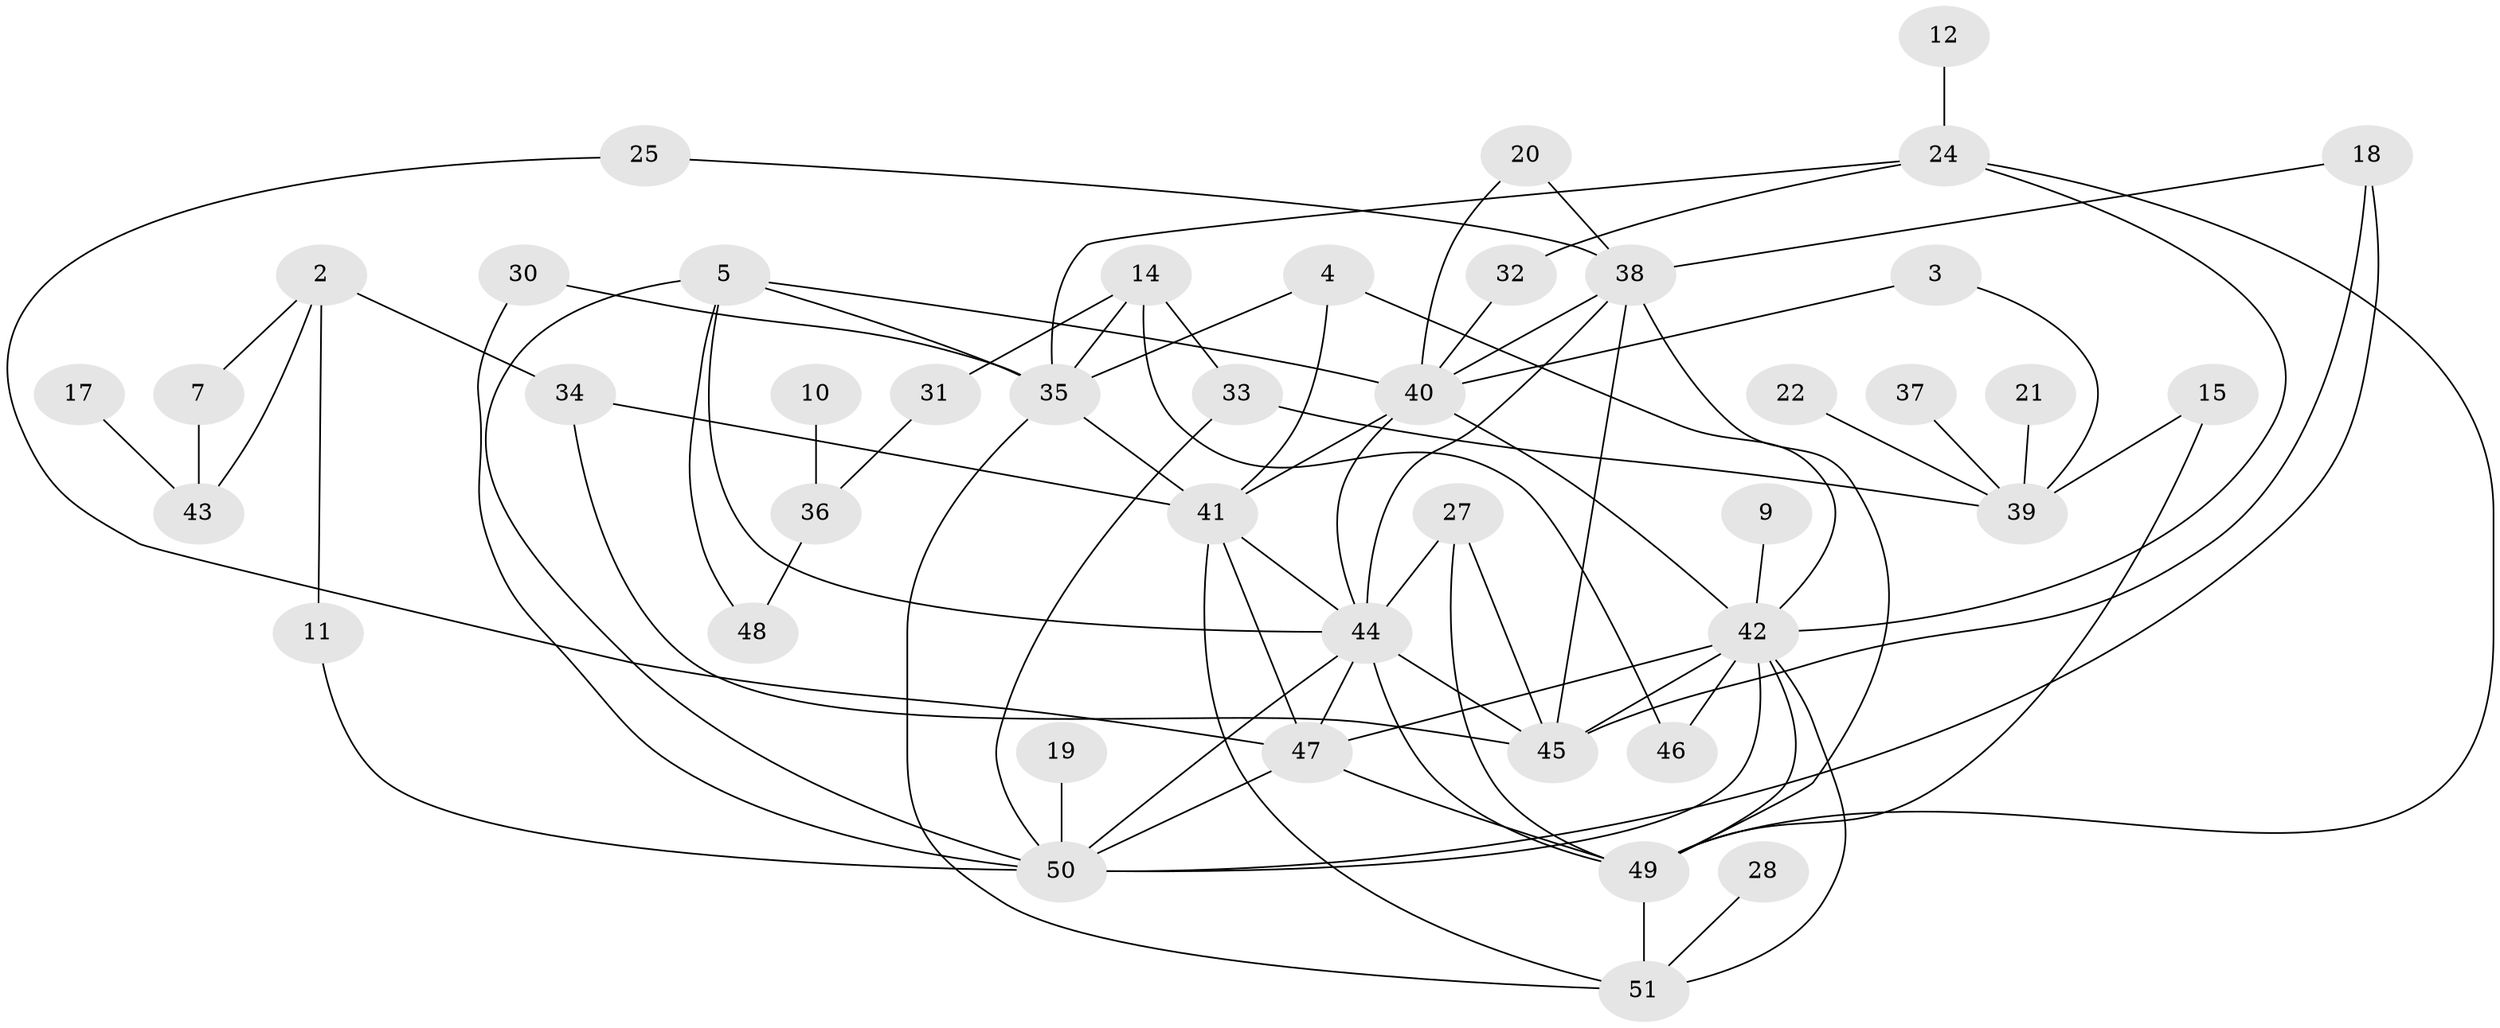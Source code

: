 // original degree distribution, {0: 0.0784313725490196, 4: 0.17647058823529413, 3: 0.20588235294117646, 2: 0.3137254901960784, 1: 0.11764705882352941, 6: 0.0392156862745098, 5: 0.049019607843137254, 7: 0.0196078431372549}
// Generated by graph-tools (version 1.1) at 2025/49/03/09/25 03:49:09]
// undirected, 43 vertices, 79 edges
graph export_dot {
graph [start="1"]
  node [color=gray90,style=filled];
  2;
  3;
  4;
  5;
  7;
  9;
  10;
  11;
  12;
  14;
  15;
  17;
  18;
  19;
  20;
  21;
  22;
  24;
  25;
  27;
  28;
  30;
  31;
  32;
  33;
  34;
  35;
  36;
  37;
  38;
  39;
  40;
  41;
  42;
  43;
  44;
  45;
  46;
  47;
  48;
  49;
  50;
  51;
  2 -- 7 [weight=1.0];
  2 -- 11 [weight=1.0];
  2 -- 34 [weight=1.0];
  2 -- 43 [weight=1.0];
  3 -- 39 [weight=1.0];
  3 -- 40 [weight=1.0];
  4 -- 35 [weight=1.0];
  4 -- 41 [weight=1.0];
  4 -- 42 [weight=1.0];
  5 -- 35 [weight=1.0];
  5 -- 40 [weight=2.0];
  5 -- 44 [weight=2.0];
  5 -- 48 [weight=1.0];
  5 -- 50 [weight=1.0];
  7 -- 43 [weight=1.0];
  9 -- 42 [weight=1.0];
  10 -- 36 [weight=1.0];
  11 -- 50 [weight=1.0];
  12 -- 24 [weight=1.0];
  14 -- 31 [weight=1.0];
  14 -- 33 [weight=1.0];
  14 -- 35 [weight=1.0];
  14 -- 46 [weight=1.0];
  15 -- 39 [weight=1.0];
  15 -- 49 [weight=1.0];
  17 -- 43 [weight=1.0];
  18 -- 38 [weight=1.0];
  18 -- 45 [weight=1.0];
  18 -- 50 [weight=1.0];
  19 -- 50 [weight=1.0];
  20 -- 38 [weight=1.0];
  20 -- 40 [weight=1.0];
  21 -- 39 [weight=1.0];
  22 -- 39 [weight=1.0];
  24 -- 32 [weight=1.0];
  24 -- 35 [weight=1.0];
  24 -- 42 [weight=1.0];
  24 -- 49 [weight=1.0];
  25 -- 38 [weight=1.0];
  25 -- 47 [weight=1.0];
  27 -- 44 [weight=1.0];
  27 -- 45 [weight=2.0];
  27 -- 49 [weight=1.0];
  28 -- 51 [weight=1.0];
  30 -- 35 [weight=1.0];
  30 -- 50 [weight=1.0];
  31 -- 36 [weight=1.0];
  32 -- 40 [weight=1.0];
  33 -- 39 [weight=1.0];
  33 -- 50 [weight=1.0];
  34 -- 41 [weight=1.0];
  34 -- 45 [weight=1.0];
  35 -- 41 [weight=1.0];
  35 -- 51 [weight=1.0];
  36 -- 48 [weight=1.0];
  37 -- 39 [weight=1.0];
  38 -- 40 [weight=1.0];
  38 -- 44 [weight=1.0];
  38 -- 45 [weight=1.0];
  38 -- 49 [weight=1.0];
  40 -- 41 [weight=1.0];
  40 -- 42 [weight=1.0];
  40 -- 44 [weight=1.0];
  41 -- 44 [weight=1.0];
  41 -- 47 [weight=1.0];
  41 -- 51 [weight=1.0];
  42 -- 45 [weight=2.0];
  42 -- 46 [weight=1.0];
  42 -- 47 [weight=2.0];
  42 -- 49 [weight=1.0];
  42 -- 50 [weight=1.0];
  42 -- 51 [weight=1.0];
  44 -- 45 [weight=1.0];
  44 -- 47 [weight=1.0];
  44 -- 49 [weight=1.0];
  44 -- 50 [weight=1.0];
  47 -- 49 [weight=1.0];
  47 -- 50 [weight=1.0];
  49 -- 51 [weight=1.0];
}
